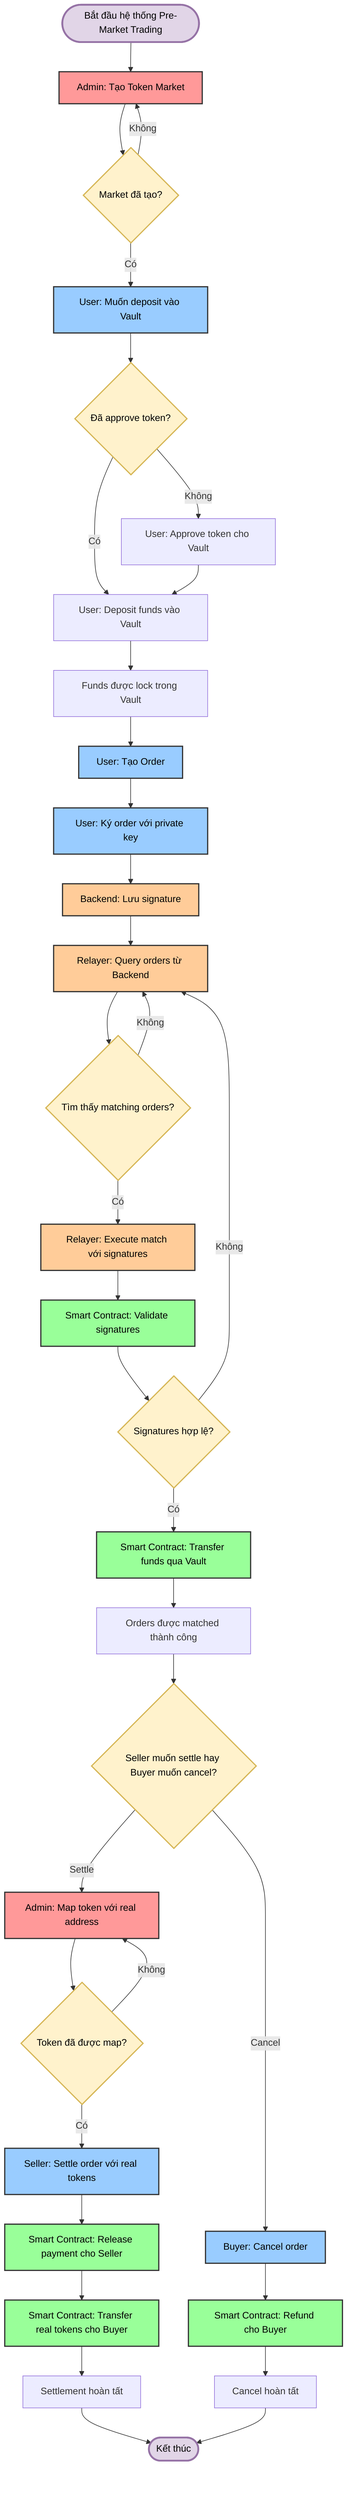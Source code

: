 flowchart TD
    Start([Bắt đầu hệ thống Pre-Market Trading])
    
    %% Admin Flow
    AdminCreate[Admin: Tạo Token Market]
    MarketCreated{Market đã tạo?}
    
    %% User Deposit Flow
    UserDeposit[User: Muốn deposit vào Vault]
    CheckApproval{Đã approve token?}
    ApproveToken[User: Approve token cho Vault]
    DepositFunds[User: Deposit funds vào Vault]
    FundsLocked[Funds được lock trong Vault]
    
    %% Order Creation Flow
    CreateOrder[User: Tạo Order]
    SignOrder[User: Ký order với private key]
    StoreSignature[Backend: Lưu signature]
    
    %% Matching Flow
    RelayerQuery[Relayer: Query orders từ Backend]
    FindMatch{Tìm thấy matching orders?}
    ExecuteMatch[Relayer: Execute match với signatures]
    ValidateSignatures[Smart Contract: Validate signatures]
    SignaturesValid{Signatures hợp lệ?}
    TransferFunds[Smart Contract: Transfer funds qua Vault]
    OrderMatched[Orders được matched thành công]
    
    %% Post-Match Actions
    PostMatch{Seller muốn settle hay Buyer muốn cancel?}
    
    %% Settlement Flow
    AdminMap[Admin: Map token với real address]
    TokenMapped{Token đã được map?}
    SellerSettle[Seller: Settle order với real tokens]
    ReleasePayment[Smart Contract: Release payment cho Seller]
    TransferRealTokens[Smart Contract: Transfer real tokens cho Buyer]
    SettleComplete[Settlement hoàn tất]
    
    %% Cancel Flow
    BuyerCancel[Buyer: Cancel order]
    RefundBuyer[Smart Contract: Refund cho Buyer]
    CancelComplete[Cancel hoàn tất]
    
    End([Kết thúc])
    
    %% Flow connections
    Start --> AdminCreate
    AdminCreate --> MarketCreated
    MarketCreated -->|Có| UserDeposit
    MarketCreated -->|Không| AdminCreate
    
    UserDeposit --> CheckApproval
    CheckApproval -->|Không| ApproveToken
    CheckApproval -->|Có| DepositFunds
    ApproveToken --> DepositFunds
    DepositFunds --> FundsLocked
    
    FundsLocked --> CreateOrder
    CreateOrder --> SignOrder
    SignOrder --> StoreSignature
    
    StoreSignature --> RelayerQuery
    RelayerQuery --> FindMatch
    FindMatch -->|Không| RelayerQuery
    FindMatch -->|Có| ExecuteMatch
    
    ExecuteMatch --> ValidateSignatures
    ValidateSignatures --> SignaturesValid
    SignaturesValid -->|Không| RelayerQuery
    SignaturesValid -->|Có| TransferFunds
    TransferFunds --> OrderMatched
    
    OrderMatched --> PostMatch
    PostMatch -->|Settle| AdminMap
    PostMatch -->|Cancel| BuyerCancel
    
    AdminMap --> TokenMapped
    TokenMapped -->|Không| AdminMap
    TokenMapped -->|Có| SellerSettle
    SellerSettle --> ReleasePayment
    ReleasePayment --> TransferRealTokens
    TransferRealTokens --> SettleComplete
    SettleComplete --> End
    
    BuyerCancel --> RefundBuyer
    RefundBuyer --> CancelComplete
    CancelComplete --> End
    
    %% Styling with black text
    classDef adminStep fill:#ff9999,stroke:#333,stroke-width:2px,color:#000000
    classDef userStep fill:#99ccff,stroke:#333,stroke-width:2px,color:#000000
    classDef contractStep fill:#99ff99,stroke:#333,stroke-width:2px,color:#000000
    classDef relayerStep fill:#ffcc99,stroke:#333,stroke-width:2px,color:#000000
    classDef decision fill:#fff2cc,stroke:#d6b656,stroke-width:2px,color:#000000
    classDef startEnd fill:#e1d5e7,stroke:#9673a6,stroke-width:3px,color:#000000
    
    class AdminCreate,AdminMap adminStep
    class UserDeposit,CreateOrder,SignOrder,SellerSettle,BuyerCancel userStep
    class ValidateSignatures,TransferFunds,ReleasePayment,TransferRealTokens,RefundBuyer contractStep
    class RelayerQuery,ExecuteMatch,StoreSignature relayerStep
    class MarketCreated,CheckApproval,FindMatch,SignaturesValid,TokenMapped,PostMatch decision
    class Start,End startEnd